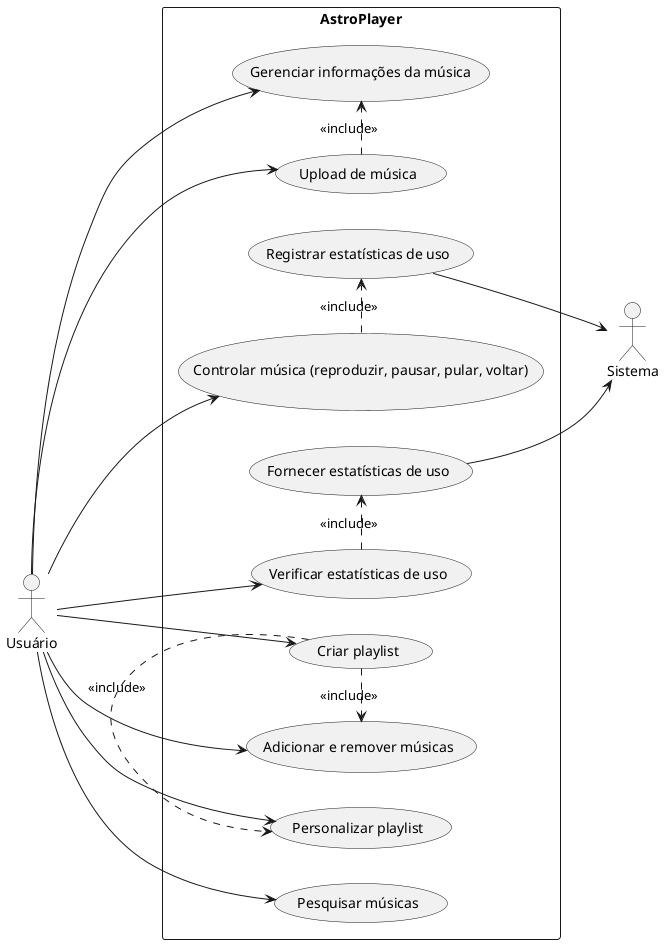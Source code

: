 @startuml CasosDeUso
left to right direction
actor "Usuário" as A1
actor "Sistema" as A2 

rectangle AstroPlayer {
  usecase "Upload de música" as UC1
  usecase "Gerenciar informações da música" as UC2
  usecase "Pesquisar músicas" as UC3
  usecase "Controlar música (reproduzir, pausar, pular, voltar)" as UC4
  usecase "Criar playlist" as UC5
  usecase "Personalizar playlist" as UC6
  usecase "Adicionar e remover músicas" as UC7
  usecase "Verificar estatísticas de uso" as UC9
  usecase "Registrar estatísticas de uso" as UC10
  usecase "Fornecer estatísticas de uso" as UC11

  (UC1) .> (UC2) : <<include>>
  (UC4) .> (UC10) : <<include>> 
  (UC9) .> (UC11) : <<include>> 
  (UC5) .> (UC7) : <<include>>  
  (UC5) .> (UC6) : <<include>>  
}

A1 --> UC1
A1 --> UC2
A1 --> UC3
A1 --> UC4
A1 --> UC5
A1 --> UC6
A1 --> UC7
A1 --> UC9

UC10 --> A2
UC11 --> A2
@enduml
